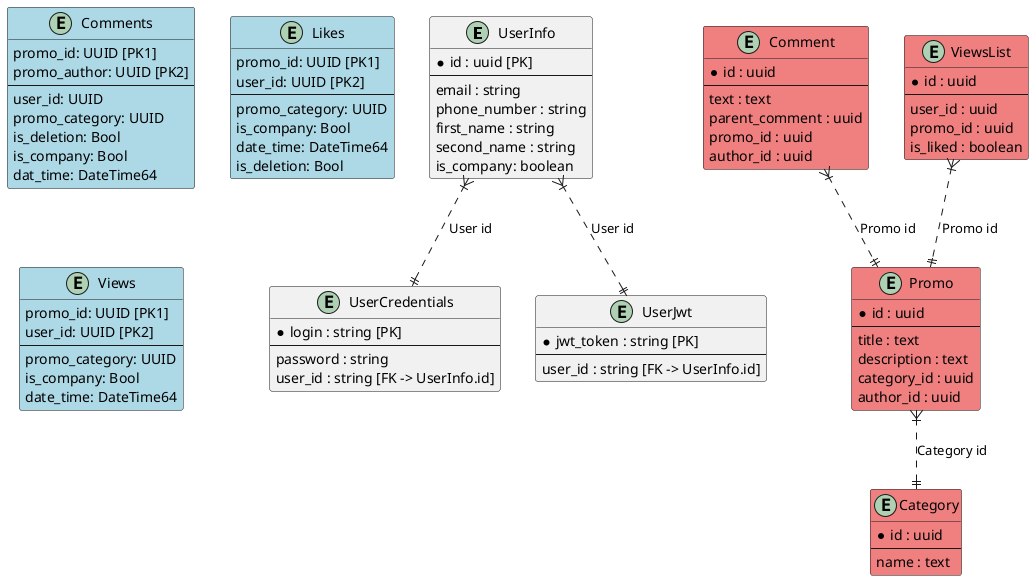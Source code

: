 @startuml

entity "UserInfo" {
    * id : uuid [PK]
    --
    email : string
    phone_number : string
    first_name : string
    second_name : string
    is_company: boolean
}

entity "UserCredentials" {
    * login : string [PK]
    --
    password : string
    user_id : string [FK -> UserInfo.id]
}

entity "UserJwt" {
    * jwt_token : string [PK]
    --
    user_id : string [FK -> UserInfo.id]
}

UserInfo }|..|| UserCredentials : "User id"
UserInfo }|..|| UserJwt : "User id"


entity Promo #lightcoral {
    *id : uuid
    --
    title : text
    description : text
    category_id : uuid
    author_id : uuid
}

entity Category #lightcoral {
    *id : uuid
    --
    name : text
}

entity Comment #lightcoral {
    *id : uuid
    --
    text : text
    parent_comment : uuid
    promo_id : uuid
    author_id : uuid
}

entity ViewsList #lightcoral {
    *id : uuid
    --
    user_id : uuid
    promo_id : uuid
    is_liked : boolean
}

Promo }|..|| Category : "Category id"
Comment }|..|| Promo : "Promo id"
ViewsList }|..|| Promo : "Promo id"

entity Comments #lightblue {
    promo_id: UUID [PK1]
    promo_author: UUID [PK2]
    --
    user_id: UUID
    promo_category: UUID
    is_deletion: Bool
    is_company: Bool
    dat_time: DateTime64
}

entity Likes #lightblue {
    promo_id: UUID [PK1]
    user_id: UUID [PK2]
    --
    promo_category: UUID
    is_company: Bool
    date_time: DateTime64
    is_deletion: Bool
}

entity Views #lightblue {
    promo_id: UUID [PK1]
    user_id: UUID [PK2]
    --
    promo_category: UUID
    is_company: Bool
    date_time: DateTime64
}


@enduml
